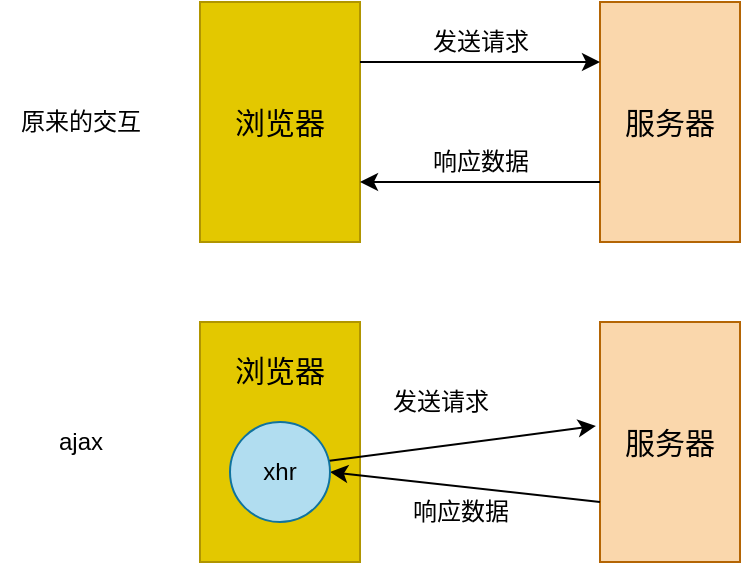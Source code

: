 <mxfile>
    <diagram id="hLiF_73UctW-AfQoJAoW" name="第 1 页">
        <mxGraphModel dx="784" dy="518" grid="1" gridSize="10" guides="1" tooltips="1" connect="1" arrows="1" fold="1" page="1" pageScale="1" pageWidth="827" pageHeight="1169" math="0" shadow="0">
            <root>
                <mxCell id="0"/>
                <mxCell id="1" parent="0"/>
                <mxCell id="2" value="&lt;font style=&quot;font-size: 15px&quot;&gt;浏览器&lt;/font&gt;" style="rounded=0;whiteSpace=wrap;html=1;fillColor=#e3c800;strokeColor=#B09500;fontColor=#000000;" vertex="1" parent="1">
                    <mxGeometry x="130" y="90" width="80" height="120" as="geometry"/>
                </mxCell>
                <mxCell id="3" value="原来的交互" style="text;html=1;align=center;verticalAlign=middle;resizable=0;points=[];autosize=1;strokeColor=none;" vertex="1" parent="1">
                    <mxGeometry x="30" y="140" width="80" height="20" as="geometry"/>
                </mxCell>
                <mxCell id="4" value="&lt;font style=&quot;font-size: 15px&quot; color=&quot;#000000&quot;&gt;服务器&lt;/font&gt;" style="rounded=0;whiteSpace=wrap;html=1;fillColor=#fad7ac;strokeColor=#b46504;" vertex="1" parent="1">
                    <mxGeometry x="330" y="90" width="70" height="120" as="geometry"/>
                </mxCell>
                <mxCell id="5" value="" style="endArrow=classic;html=1;entryX=0;entryY=0.25;entryDx=0;entryDy=0;exitX=1;exitY=0.25;exitDx=0;exitDy=0;" edge="1" parent="1" source="2" target="4">
                    <mxGeometry width="50" height="50" relative="1" as="geometry">
                        <mxPoint x="130" y="250" as="sourcePoint"/>
                        <mxPoint x="180" y="200" as="targetPoint"/>
                    </mxGeometry>
                </mxCell>
                <mxCell id="6" value="" style="endArrow=classic;html=1;exitX=0;exitY=0.75;exitDx=0;exitDy=0;entryX=1;entryY=0.75;entryDx=0;entryDy=0;" edge="1" parent="1" source="4" target="2">
                    <mxGeometry width="50" height="50" relative="1" as="geometry">
                        <mxPoint x="130" y="250" as="sourcePoint"/>
                        <mxPoint x="180" y="200" as="targetPoint"/>
                    </mxGeometry>
                </mxCell>
                <mxCell id="7" value="发送请求" style="text;html=1;align=center;verticalAlign=middle;resizable=0;points=[];autosize=1;strokeColor=none;" vertex="1" parent="1">
                    <mxGeometry x="240" y="100" width="60" height="20" as="geometry"/>
                </mxCell>
                <mxCell id="8" value="响应数据" style="text;html=1;align=center;verticalAlign=middle;resizable=0;points=[];autosize=1;strokeColor=none;" vertex="1" parent="1">
                    <mxGeometry x="240" y="160" width="60" height="20" as="geometry"/>
                </mxCell>
                <mxCell id="9" value="&lt;font style=&quot;font-size: 15px&quot;&gt;浏览器&lt;br&gt;&lt;br&gt;&lt;br&gt;&lt;br&gt;&lt;br&gt;&lt;/font&gt;" style="rounded=0;whiteSpace=wrap;html=1;fillColor=#e3c800;strokeColor=#B09500;fontColor=#000000;" vertex="1" parent="1">
                    <mxGeometry x="130" y="250" width="80" height="120" as="geometry"/>
                </mxCell>
                <mxCell id="10" value="&lt;font style=&quot;font-size: 15px&quot; color=&quot;#000000&quot;&gt;服务器&lt;/font&gt;" style="rounded=0;whiteSpace=wrap;html=1;fillColor=#fad7ac;strokeColor=#b46504;" vertex="1" parent="1">
                    <mxGeometry x="330" y="250" width="70" height="120" as="geometry"/>
                </mxCell>
                <mxCell id="11" value="" style="endArrow=classic;html=1;entryX=-0.029;entryY=0.433;entryDx=0;entryDy=0;entryPerimeter=0;" edge="1" parent="1" target="10">
                    <mxGeometry width="50" height="50" relative="1" as="geometry">
                        <mxPoint x="190" y="320" as="sourcePoint"/>
                        <mxPoint x="180" y="360" as="targetPoint"/>
                    </mxGeometry>
                </mxCell>
                <mxCell id="12" value="" style="endArrow=classic;html=1;exitX=0;exitY=0.75;exitDx=0;exitDy=0;entryX=1;entryY=0.5;entryDx=0;entryDy=0;" edge="1" parent="1" source="10" target="16">
                    <mxGeometry width="50" height="50" relative="1" as="geometry">
                        <mxPoint x="130" y="410" as="sourcePoint"/>
                        <mxPoint x="180" y="360" as="targetPoint"/>
                    </mxGeometry>
                </mxCell>
                <mxCell id="13" value="发送请求" style="text;html=1;align=center;verticalAlign=middle;resizable=0;points=[];autosize=1;strokeColor=none;" vertex="1" parent="1">
                    <mxGeometry x="220" y="280" width="60" height="20" as="geometry"/>
                </mxCell>
                <mxCell id="14" value="响应数据" style="text;html=1;align=center;verticalAlign=middle;resizable=0;points=[];autosize=1;strokeColor=none;" vertex="1" parent="1">
                    <mxGeometry x="230" y="335" width="60" height="20" as="geometry"/>
                </mxCell>
                <mxCell id="16" value="&lt;font color=&quot;#000000&quot;&gt;xhr&lt;/font&gt;" style="ellipse;whiteSpace=wrap;html=1;aspect=fixed;strokeColor=#10739e;fillColor=#b1ddf0;" vertex="1" parent="1">
                    <mxGeometry x="145" y="300" width="50" height="50" as="geometry"/>
                </mxCell>
                <mxCell id="18" value="ajax" style="text;html=1;align=center;verticalAlign=middle;resizable=0;points=[];autosize=1;strokeColor=none;" vertex="1" parent="1">
                    <mxGeometry x="50" y="300" width="40" height="20" as="geometry"/>
                </mxCell>
            </root>
        </mxGraphModel>
    </diagram>
</mxfile>